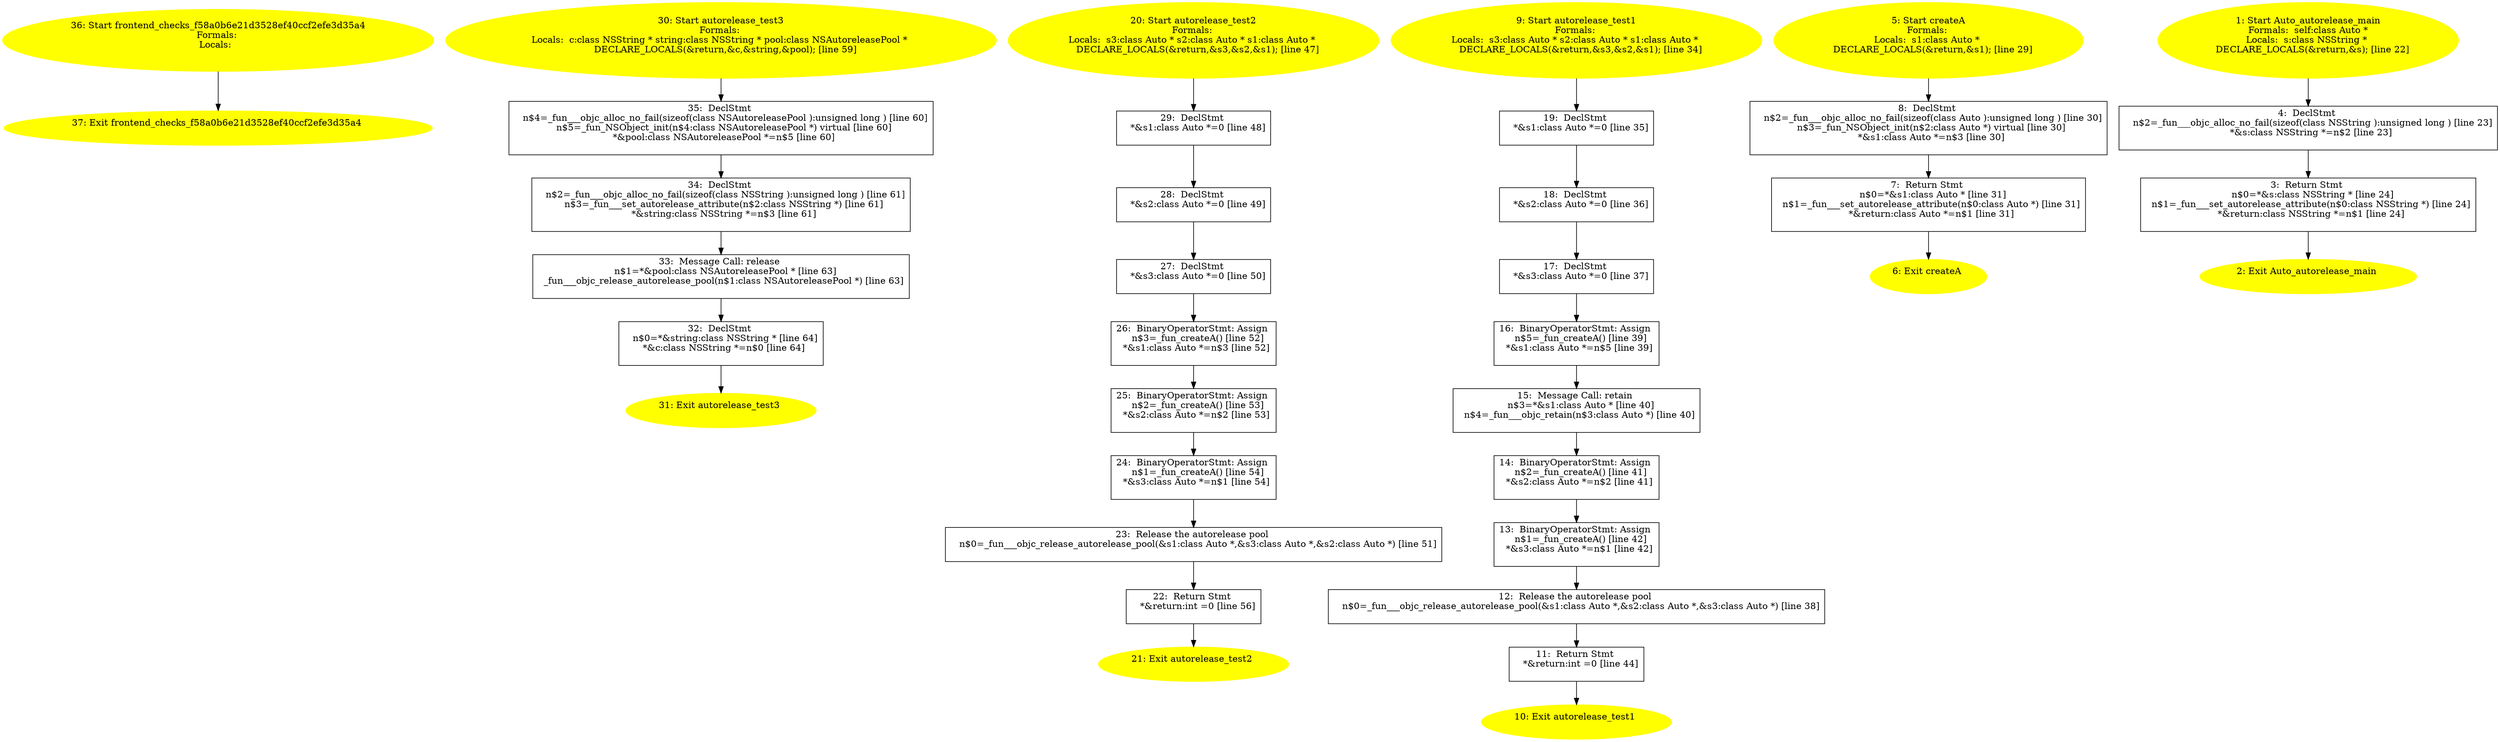/* @generated */
digraph iCFG {
37 [label="37: Exit frontend_checks_f58a0b6e21d3528ef40ccf2efe3d35a4 \n  " color=yellow style=filled]
	

36 [label="36: Start frontend_checks_f58a0b6e21d3528ef40ccf2efe3d35a4\nFormals: \nLocals:  \n  " color=yellow style=filled]
	

	 36 -> 37 ;
35 [label="35:  DeclStmt \n   n$4=_fun___objc_alloc_no_fail(sizeof(class NSAutoreleasePool ):unsigned long ) [line 60]\n  n$5=_fun_NSObject_init(n$4:class NSAutoreleasePool *) virtual [line 60]\n  *&pool:class NSAutoreleasePool *=n$5 [line 60]\n " shape="box"]
	

	 35 -> 34 ;
34 [label="34:  DeclStmt \n   n$2=_fun___objc_alloc_no_fail(sizeof(class NSString ):unsigned long ) [line 61]\n  n$3=_fun___set_autorelease_attribute(n$2:class NSString *) [line 61]\n  *&string:class NSString *=n$3 [line 61]\n " shape="box"]
	

	 34 -> 33 ;
33 [label="33:  Message Call: release \n   n$1=*&pool:class NSAutoreleasePool * [line 63]\n  _fun___objc_release_autorelease_pool(n$1:class NSAutoreleasePool *) [line 63]\n " shape="box"]
	

	 33 -> 32 ;
32 [label="32:  DeclStmt \n   n$0=*&string:class NSString * [line 64]\n  *&c:class NSString *=n$0 [line 64]\n " shape="box"]
	

	 32 -> 31 ;
31 [label="31: Exit autorelease_test3 \n  " color=yellow style=filled]
	

30 [label="30: Start autorelease_test3\nFormals: \nLocals:  c:class NSString * string:class NSString * pool:class NSAutoreleasePool * \n   DECLARE_LOCALS(&return,&c,&string,&pool); [line 59]\n " color=yellow style=filled]
	

	 30 -> 35 ;
29 [label="29:  DeclStmt \n   *&s1:class Auto *=0 [line 48]\n " shape="box"]
	

	 29 -> 28 ;
28 [label="28:  DeclStmt \n   *&s2:class Auto *=0 [line 49]\n " shape="box"]
	

	 28 -> 27 ;
27 [label="27:  DeclStmt \n   *&s3:class Auto *=0 [line 50]\n " shape="box"]
	

	 27 -> 26 ;
26 [label="26:  BinaryOperatorStmt: Assign \n   n$3=_fun_createA() [line 52]\n  *&s1:class Auto *=n$3 [line 52]\n " shape="box"]
	

	 26 -> 25 ;
25 [label="25:  BinaryOperatorStmt: Assign \n   n$2=_fun_createA() [line 53]\n  *&s2:class Auto *=n$2 [line 53]\n " shape="box"]
	

	 25 -> 24 ;
24 [label="24:  BinaryOperatorStmt: Assign \n   n$1=_fun_createA() [line 54]\n  *&s3:class Auto *=n$1 [line 54]\n " shape="box"]
	

	 24 -> 23 ;
23 [label="23:  Release the autorelease pool \n   n$0=_fun___objc_release_autorelease_pool(&s1:class Auto *,&s3:class Auto *,&s2:class Auto *) [line 51]\n " shape="box"]
	

	 23 -> 22 ;
22 [label="22:  Return Stmt \n   *&return:int =0 [line 56]\n " shape="box"]
	

	 22 -> 21 ;
21 [label="21: Exit autorelease_test2 \n  " color=yellow style=filled]
	

20 [label="20: Start autorelease_test2\nFormals: \nLocals:  s3:class Auto * s2:class Auto * s1:class Auto * \n   DECLARE_LOCALS(&return,&s3,&s2,&s1); [line 47]\n " color=yellow style=filled]
	

	 20 -> 29 ;
19 [label="19:  DeclStmt \n   *&s1:class Auto *=0 [line 35]\n " shape="box"]
	

	 19 -> 18 ;
18 [label="18:  DeclStmt \n   *&s2:class Auto *=0 [line 36]\n " shape="box"]
	

	 18 -> 17 ;
17 [label="17:  DeclStmt \n   *&s3:class Auto *=0 [line 37]\n " shape="box"]
	

	 17 -> 16 ;
16 [label="16:  BinaryOperatorStmt: Assign \n   n$5=_fun_createA() [line 39]\n  *&s1:class Auto *=n$5 [line 39]\n " shape="box"]
	

	 16 -> 15 ;
15 [label="15:  Message Call: retain \n   n$3=*&s1:class Auto * [line 40]\n  n$4=_fun___objc_retain(n$3:class Auto *) [line 40]\n " shape="box"]
	

	 15 -> 14 ;
14 [label="14:  BinaryOperatorStmt: Assign \n   n$2=_fun_createA() [line 41]\n  *&s2:class Auto *=n$2 [line 41]\n " shape="box"]
	

	 14 -> 13 ;
13 [label="13:  BinaryOperatorStmt: Assign \n   n$1=_fun_createA() [line 42]\n  *&s3:class Auto *=n$1 [line 42]\n " shape="box"]
	

	 13 -> 12 ;
12 [label="12:  Release the autorelease pool \n   n$0=_fun___objc_release_autorelease_pool(&s1:class Auto *,&s2:class Auto *,&s3:class Auto *) [line 38]\n " shape="box"]
	

	 12 -> 11 ;
11 [label="11:  Return Stmt \n   *&return:int =0 [line 44]\n " shape="box"]
	

	 11 -> 10 ;
10 [label="10: Exit autorelease_test1 \n  " color=yellow style=filled]
	

9 [label="9: Start autorelease_test1\nFormals: \nLocals:  s3:class Auto * s2:class Auto * s1:class Auto * \n   DECLARE_LOCALS(&return,&s3,&s2,&s1); [line 34]\n " color=yellow style=filled]
	

	 9 -> 19 ;
8 [label="8:  DeclStmt \n   n$2=_fun___objc_alloc_no_fail(sizeof(class Auto ):unsigned long ) [line 30]\n  n$3=_fun_NSObject_init(n$2:class Auto *) virtual [line 30]\n  *&s1:class Auto *=n$3 [line 30]\n " shape="box"]
	

	 8 -> 7 ;
7 [label="7:  Return Stmt \n   n$0=*&s1:class Auto * [line 31]\n  n$1=_fun___set_autorelease_attribute(n$0:class Auto *) [line 31]\n  *&return:class Auto *=n$1 [line 31]\n " shape="box"]
	

	 7 -> 6 ;
6 [label="6: Exit createA \n  " color=yellow style=filled]
	

5 [label="5: Start createA\nFormals: \nLocals:  s1:class Auto * \n   DECLARE_LOCALS(&return,&s1); [line 29]\n " color=yellow style=filled]
	

	 5 -> 8 ;
4 [label="4:  DeclStmt \n   n$2=_fun___objc_alloc_no_fail(sizeof(class NSString ):unsigned long ) [line 23]\n  *&s:class NSString *=n$2 [line 23]\n " shape="box"]
	

	 4 -> 3 ;
3 [label="3:  Return Stmt \n   n$0=*&s:class NSString * [line 24]\n  n$1=_fun___set_autorelease_attribute(n$0:class NSString *) [line 24]\n  *&return:class NSString *=n$1 [line 24]\n " shape="box"]
	

	 3 -> 2 ;
2 [label="2: Exit Auto_autorelease_main \n  " color=yellow style=filled]
	

1 [label="1: Start Auto_autorelease_main\nFormals:  self:class Auto *\nLocals:  s:class NSString * \n   DECLARE_LOCALS(&return,&s); [line 22]\n " color=yellow style=filled]
	

	 1 -> 4 ;
}
